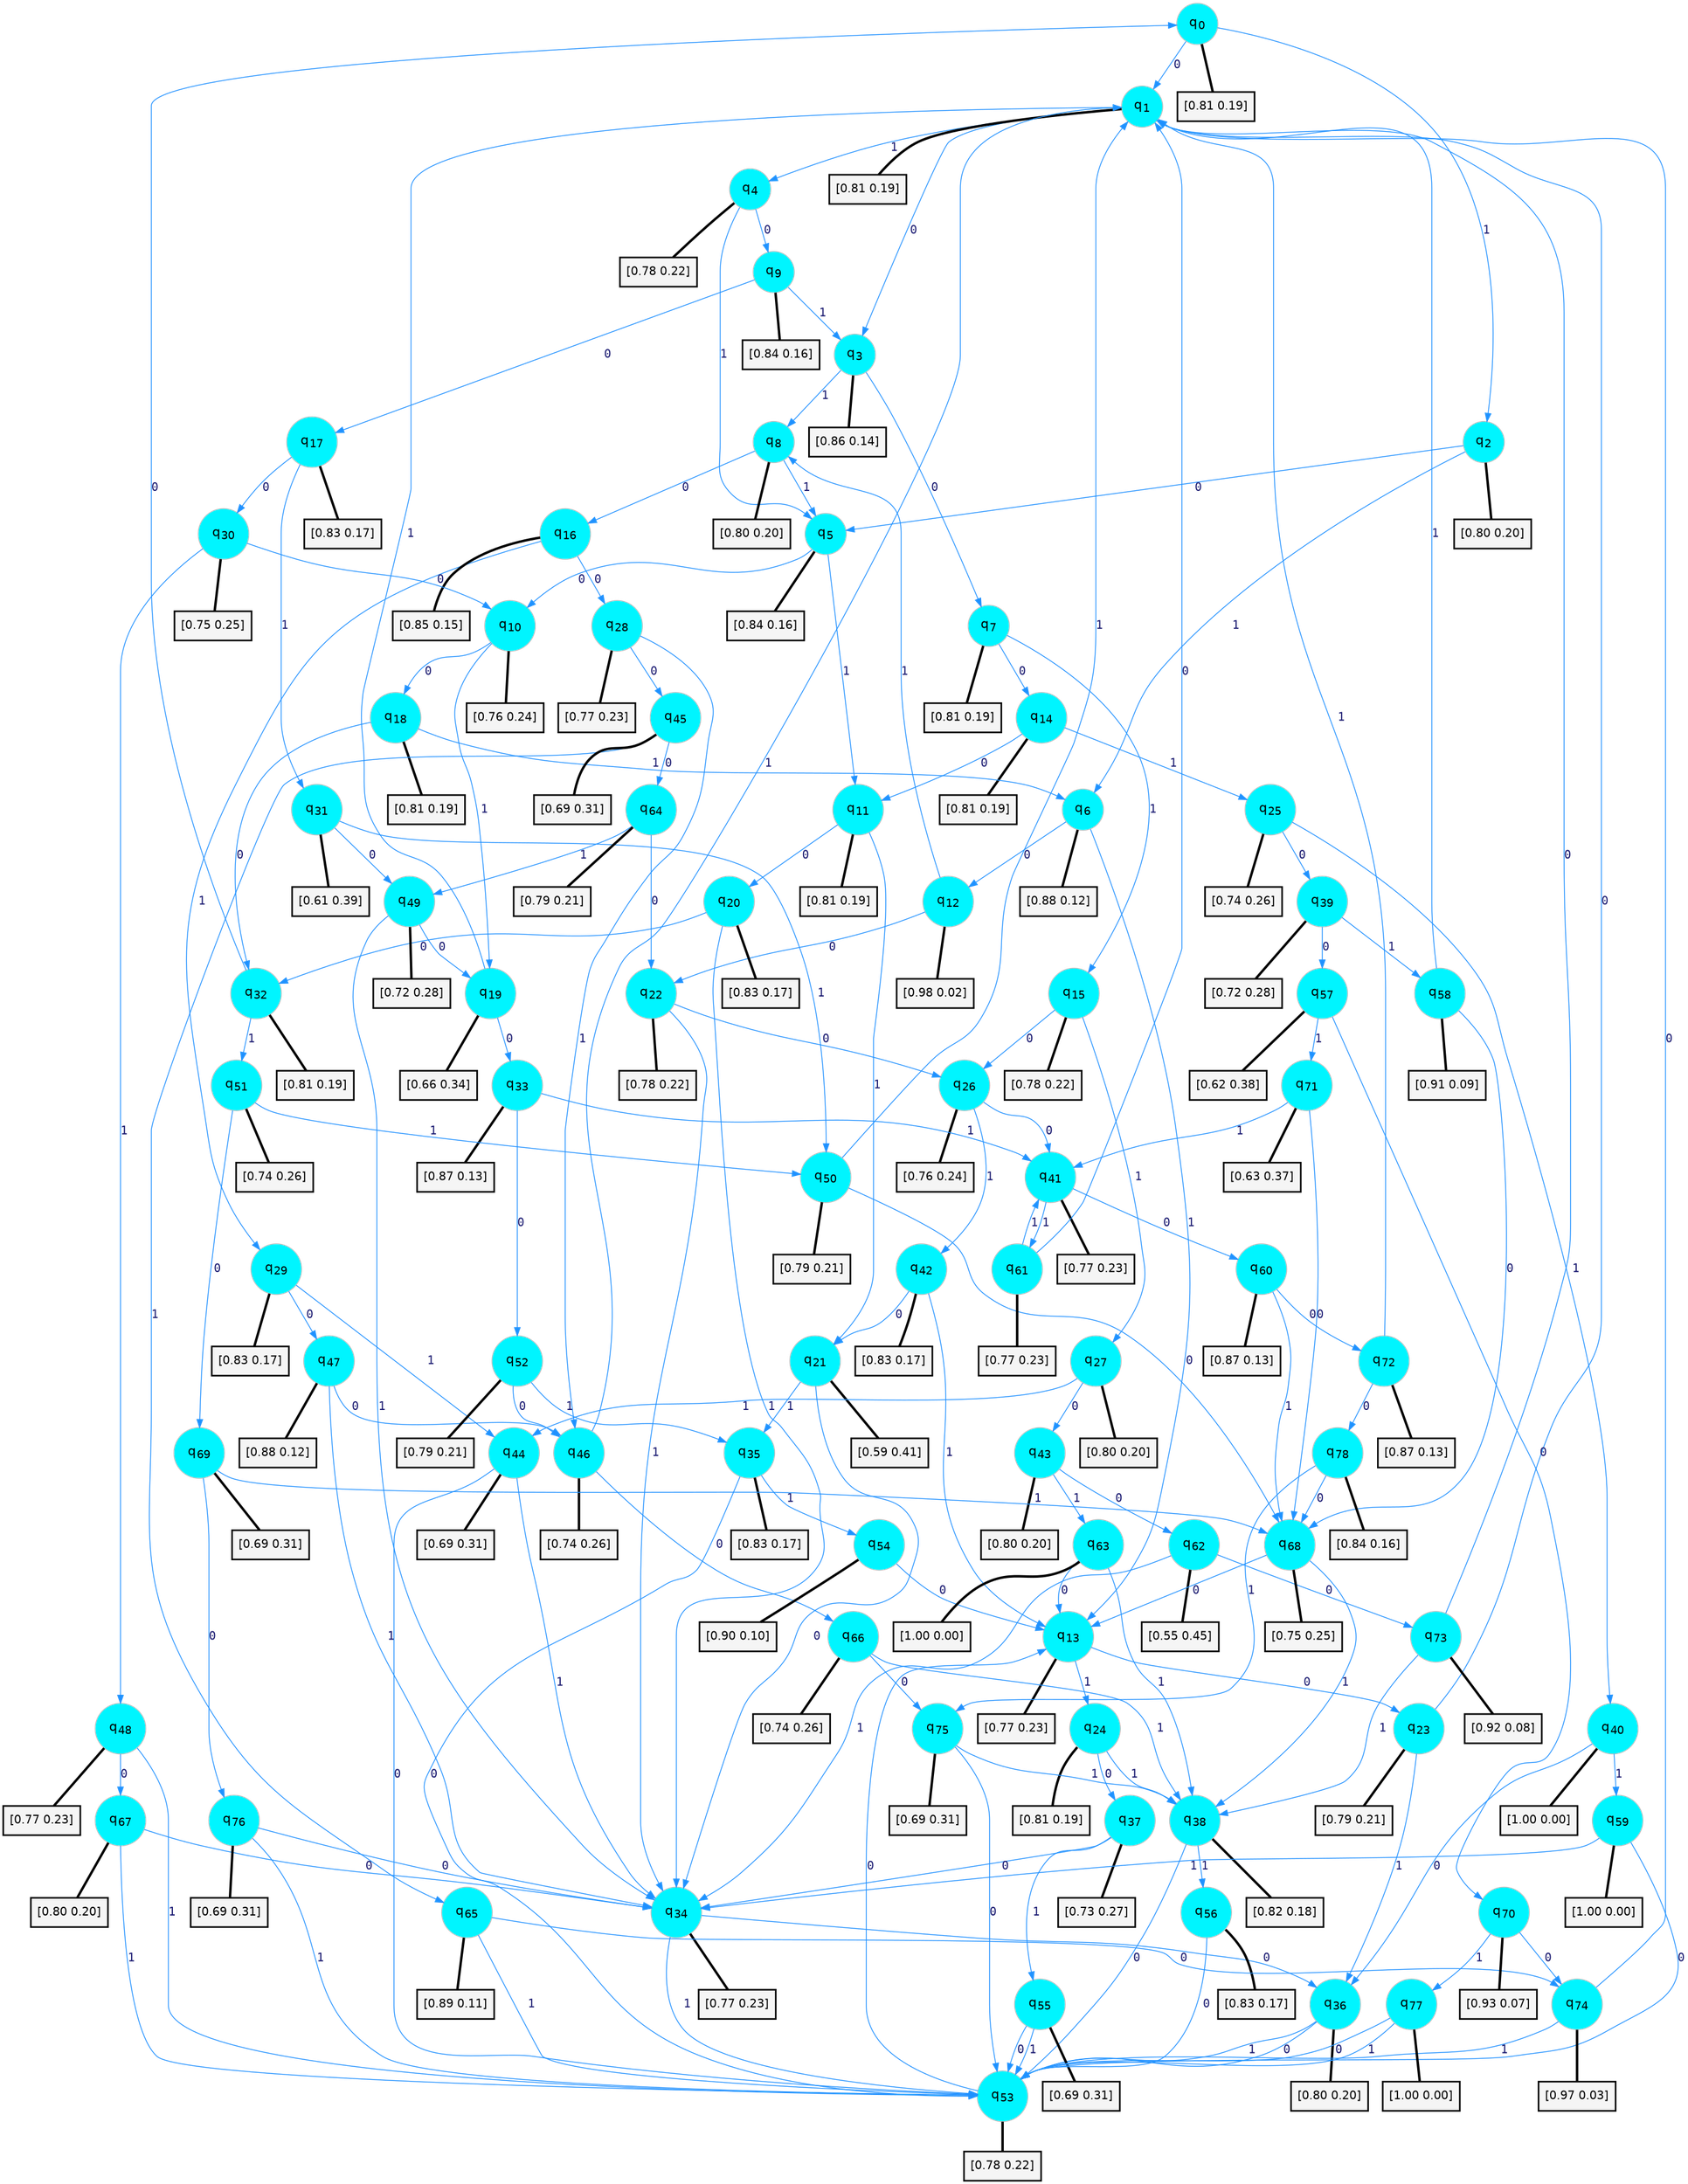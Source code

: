 digraph G {
graph [
bgcolor=transparent, dpi=300, rankdir=TD, size="40,25"];
node [
color=gray, fillcolor=turquoise1, fontcolor=black, fontname=Helvetica, fontsize=16, fontweight=bold, shape=circle, style=filled];
edge [
arrowsize=1, color=dodgerblue1, fontcolor=midnightblue, fontname=courier, fontweight=bold, penwidth=1, style=solid, weight=20];
0[label=<q<SUB>0</SUB>>];
1[label=<q<SUB>1</SUB>>];
2[label=<q<SUB>2</SUB>>];
3[label=<q<SUB>3</SUB>>];
4[label=<q<SUB>4</SUB>>];
5[label=<q<SUB>5</SUB>>];
6[label=<q<SUB>6</SUB>>];
7[label=<q<SUB>7</SUB>>];
8[label=<q<SUB>8</SUB>>];
9[label=<q<SUB>9</SUB>>];
10[label=<q<SUB>10</SUB>>];
11[label=<q<SUB>11</SUB>>];
12[label=<q<SUB>12</SUB>>];
13[label=<q<SUB>13</SUB>>];
14[label=<q<SUB>14</SUB>>];
15[label=<q<SUB>15</SUB>>];
16[label=<q<SUB>16</SUB>>];
17[label=<q<SUB>17</SUB>>];
18[label=<q<SUB>18</SUB>>];
19[label=<q<SUB>19</SUB>>];
20[label=<q<SUB>20</SUB>>];
21[label=<q<SUB>21</SUB>>];
22[label=<q<SUB>22</SUB>>];
23[label=<q<SUB>23</SUB>>];
24[label=<q<SUB>24</SUB>>];
25[label=<q<SUB>25</SUB>>];
26[label=<q<SUB>26</SUB>>];
27[label=<q<SUB>27</SUB>>];
28[label=<q<SUB>28</SUB>>];
29[label=<q<SUB>29</SUB>>];
30[label=<q<SUB>30</SUB>>];
31[label=<q<SUB>31</SUB>>];
32[label=<q<SUB>32</SUB>>];
33[label=<q<SUB>33</SUB>>];
34[label=<q<SUB>34</SUB>>];
35[label=<q<SUB>35</SUB>>];
36[label=<q<SUB>36</SUB>>];
37[label=<q<SUB>37</SUB>>];
38[label=<q<SUB>38</SUB>>];
39[label=<q<SUB>39</SUB>>];
40[label=<q<SUB>40</SUB>>];
41[label=<q<SUB>41</SUB>>];
42[label=<q<SUB>42</SUB>>];
43[label=<q<SUB>43</SUB>>];
44[label=<q<SUB>44</SUB>>];
45[label=<q<SUB>45</SUB>>];
46[label=<q<SUB>46</SUB>>];
47[label=<q<SUB>47</SUB>>];
48[label=<q<SUB>48</SUB>>];
49[label=<q<SUB>49</SUB>>];
50[label=<q<SUB>50</SUB>>];
51[label=<q<SUB>51</SUB>>];
52[label=<q<SUB>52</SUB>>];
53[label=<q<SUB>53</SUB>>];
54[label=<q<SUB>54</SUB>>];
55[label=<q<SUB>55</SUB>>];
56[label=<q<SUB>56</SUB>>];
57[label=<q<SUB>57</SUB>>];
58[label=<q<SUB>58</SUB>>];
59[label=<q<SUB>59</SUB>>];
60[label=<q<SUB>60</SUB>>];
61[label=<q<SUB>61</SUB>>];
62[label=<q<SUB>62</SUB>>];
63[label=<q<SUB>63</SUB>>];
64[label=<q<SUB>64</SUB>>];
65[label=<q<SUB>65</SUB>>];
66[label=<q<SUB>66</SUB>>];
67[label=<q<SUB>67</SUB>>];
68[label=<q<SUB>68</SUB>>];
69[label=<q<SUB>69</SUB>>];
70[label=<q<SUB>70</SUB>>];
71[label=<q<SUB>71</SUB>>];
72[label=<q<SUB>72</SUB>>];
73[label=<q<SUB>73</SUB>>];
74[label=<q<SUB>74</SUB>>];
75[label=<q<SUB>75</SUB>>];
76[label=<q<SUB>76</SUB>>];
77[label=<q<SUB>77</SUB>>];
78[label=<q<SUB>78</SUB>>];
79[label="[0.81 0.19]", shape=box,fontcolor=black, fontname=Helvetica, fontsize=14, penwidth=2, fillcolor=whitesmoke,color=black];
80[label="[0.81 0.19]", shape=box,fontcolor=black, fontname=Helvetica, fontsize=14, penwidth=2, fillcolor=whitesmoke,color=black];
81[label="[0.80 0.20]", shape=box,fontcolor=black, fontname=Helvetica, fontsize=14, penwidth=2, fillcolor=whitesmoke,color=black];
82[label="[0.86 0.14]", shape=box,fontcolor=black, fontname=Helvetica, fontsize=14, penwidth=2, fillcolor=whitesmoke,color=black];
83[label="[0.78 0.22]", shape=box,fontcolor=black, fontname=Helvetica, fontsize=14, penwidth=2, fillcolor=whitesmoke,color=black];
84[label="[0.84 0.16]", shape=box,fontcolor=black, fontname=Helvetica, fontsize=14, penwidth=2, fillcolor=whitesmoke,color=black];
85[label="[0.88 0.12]", shape=box,fontcolor=black, fontname=Helvetica, fontsize=14, penwidth=2, fillcolor=whitesmoke,color=black];
86[label="[0.81 0.19]", shape=box,fontcolor=black, fontname=Helvetica, fontsize=14, penwidth=2, fillcolor=whitesmoke,color=black];
87[label="[0.80 0.20]", shape=box,fontcolor=black, fontname=Helvetica, fontsize=14, penwidth=2, fillcolor=whitesmoke,color=black];
88[label="[0.84 0.16]", shape=box,fontcolor=black, fontname=Helvetica, fontsize=14, penwidth=2, fillcolor=whitesmoke,color=black];
89[label="[0.76 0.24]", shape=box,fontcolor=black, fontname=Helvetica, fontsize=14, penwidth=2, fillcolor=whitesmoke,color=black];
90[label="[0.81 0.19]", shape=box,fontcolor=black, fontname=Helvetica, fontsize=14, penwidth=2, fillcolor=whitesmoke,color=black];
91[label="[0.98 0.02]", shape=box,fontcolor=black, fontname=Helvetica, fontsize=14, penwidth=2, fillcolor=whitesmoke,color=black];
92[label="[0.77 0.23]", shape=box,fontcolor=black, fontname=Helvetica, fontsize=14, penwidth=2, fillcolor=whitesmoke,color=black];
93[label="[0.81 0.19]", shape=box,fontcolor=black, fontname=Helvetica, fontsize=14, penwidth=2, fillcolor=whitesmoke,color=black];
94[label="[0.78 0.22]", shape=box,fontcolor=black, fontname=Helvetica, fontsize=14, penwidth=2, fillcolor=whitesmoke,color=black];
95[label="[0.85 0.15]", shape=box,fontcolor=black, fontname=Helvetica, fontsize=14, penwidth=2, fillcolor=whitesmoke,color=black];
96[label="[0.83 0.17]", shape=box,fontcolor=black, fontname=Helvetica, fontsize=14, penwidth=2, fillcolor=whitesmoke,color=black];
97[label="[0.81 0.19]", shape=box,fontcolor=black, fontname=Helvetica, fontsize=14, penwidth=2, fillcolor=whitesmoke,color=black];
98[label="[0.66 0.34]", shape=box,fontcolor=black, fontname=Helvetica, fontsize=14, penwidth=2, fillcolor=whitesmoke,color=black];
99[label="[0.83 0.17]", shape=box,fontcolor=black, fontname=Helvetica, fontsize=14, penwidth=2, fillcolor=whitesmoke,color=black];
100[label="[0.59 0.41]", shape=box,fontcolor=black, fontname=Helvetica, fontsize=14, penwidth=2, fillcolor=whitesmoke,color=black];
101[label="[0.78 0.22]", shape=box,fontcolor=black, fontname=Helvetica, fontsize=14, penwidth=2, fillcolor=whitesmoke,color=black];
102[label="[0.79 0.21]", shape=box,fontcolor=black, fontname=Helvetica, fontsize=14, penwidth=2, fillcolor=whitesmoke,color=black];
103[label="[0.81 0.19]", shape=box,fontcolor=black, fontname=Helvetica, fontsize=14, penwidth=2, fillcolor=whitesmoke,color=black];
104[label="[0.74 0.26]", shape=box,fontcolor=black, fontname=Helvetica, fontsize=14, penwidth=2, fillcolor=whitesmoke,color=black];
105[label="[0.76 0.24]", shape=box,fontcolor=black, fontname=Helvetica, fontsize=14, penwidth=2, fillcolor=whitesmoke,color=black];
106[label="[0.80 0.20]", shape=box,fontcolor=black, fontname=Helvetica, fontsize=14, penwidth=2, fillcolor=whitesmoke,color=black];
107[label="[0.77 0.23]", shape=box,fontcolor=black, fontname=Helvetica, fontsize=14, penwidth=2, fillcolor=whitesmoke,color=black];
108[label="[0.83 0.17]", shape=box,fontcolor=black, fontname=Helvetica, fontsize=14, penwidth=2, fillcolor=whitesmoke,color=black];
109[label="[0.75 0.25]", shape=box,fontcolor=black, fontname=Helvetica, fontsize=14, penwidth=2, fillcolor=whitesmoke,color=black];
110[label="[0.61 0.39]", shape=box,fontcolor=black, fontname=Helvetica, fontsize=14, penwidth=2, fillcolor=whitesmoke,color=black];
111[label="[0.81 0.19]", shape=box,fontcolor=black, fontname=Helvetica, fontsize=14, penwidth=2, fillcolor=whitesmoke,color=black];
112[label="[0.87 0.13]", shape=box,fontcolor=black, fontname=Helvetica, fontsize=14, penwidth=2, fillcolor=whitesmoke,color=black];
113[label="[0.77 0.23]", shape=box,fontcolor=black, fontname=Helvetica, fontsize=14, penwidth=2, fillcolor=whitesmoke,color=black];
114[label="[0.83 0.17]", shape=box,fontcolor=black, fontname=Helvetica, fontsize=14, penwidth=2, fillcolor=whitesmoke,color=black];
115[label="[0.80 0.20]", shape=box,fontcolor=black, fontname=Helvetica, fontsize=14, penwidth=2, fillcolor=whitesmoke,color=black];
116[label="[0.73 0.27]", shape=box,fontcolor=black, fontname=Helvetica, fontsize=14, penwidth=2, fillcolor=whitesmoke,color=black];
117[label="[0.82 0.18]", shape=box,fontcolor=black, fontname=Helvetica, fontsize=14, penwidth=2, fillcolor=whitesmoke,color=black];
118[label="[0.72 0.28]", shape=box,fontcolor=black, fontname=Helvetica, fontsize=14, penwidth=2, fillcolor=whitesmoke,color=black];
119[label="[1.00 0.00]", shape=box,fontcolor=black, fontname=Helvetica, fontsize=14, penwidth=2, fillcolor=whitesmoke,color=black];
120[label="[0.77 0.23]", shape=box,fontcolor=black, fontname=Helvetica, fontsize=14, penwidth=2, fillcolor=whitesmoke,color=black];
121[label="[0.83 0.17]", shape=box,fontcolor=black, fontname=Helvetica, fontsize=14, penwidth=2, fillcolor=whitesmoke,color=black];
122[label="[0.80 0.20]", shape=box,fontcolor=black, fontname=Helvetica, fontsize=14, penwidth=2, fillcolor=whitesmoke,color=black];
123[label="[0.69 0.31]", shape=box,fontcolor=black, fontname=Helvetica, fontsize=14, penwidth=2, fillcolor=whitesmoke,color=black];
124[label="[0.69 0.31]", shape=box,fontcolor=black, fontname=Helvetica, fontsize=14, penwidth=2, fillcolor=whitesmoke,color=black];
125[label="[0.74 0.26]", shape=box,fontcolor=black, fontname=Helvetica, fontsize=14, penwidth=2, fillcolor=whitesmoke,color=black];
126[label="[0.88 0.12]", shape=box,fontcolor=black, fontname=Helvetica, fontsize=14, penwidth=2, fillcolor=whitesmoke,color=black];
127[label="[0.77 0.23]", shape=box,fontcolor=black, fontname=Helvetica, fontsize=14, penwidth=2, fillcolor=whitesmoke,color=black];
128[label="[0.72 0.28]", shape=box,fontcolor=black, fontname=Helvetica, fontsize=14, penwidth=2, fillcolor=whitesmoke,color=black];
129[label="[0.79 0.21]", shape=box,fontcolor=black, fontname=Helvetica, fontsize=14, penwidth=2, fillcolor=whitesmoke,color=black];
130[label="[0.74 0.26]", shape=box,fontcolor=black, fontname=Helvetica, fontsize=14, penwidth=2, fillcolor=whitesmoke,color=black];
131[label="[0.79 0.21]", shape=box,fontcolor=black, fontname=Helvetica, fontsize=14, penwidth=2, fillcolor=whitesmoke,color=black];
132[label="[0.78 0.22]", shape=box,fontcolor=black, fontname=Helvetica, fontsize=14, penwidth=2, fillcolor=whitesmoke,color=black];
133[label="[0.90 0.10]", shape=box,fontcolor=black, fontname=Helvetica, fontsize=14, penwidth=2, fillcolor=whitesmoke,color=black];
134[label="[0.69 0.31]", shape=box,fontcolor=black, fontname=Helvetica, fontsize=14, penwidth=2, fillcolor=whitesmoke,color=black];
135[label="[0.83 0.17]", shape=box,fontcolor=black, fontname=Helvetica, fontsize=14, penwidth=2, fillcolor=whitesmoke,color=black];
136[label="[0.62 0.38]", shape=box,fontcolor=black, fontname=Helvetica, fontsize=14, penwidth=2, fillcolor=whitesmoke,color=black];
137[label="[0.91 0.09]", shape=box,fontcolor=black, fontname=Helvetica, fontsize=14, penwidth=2, fillcolor=whitesmoke,color=black];
138[label="[1.00 0.00]", shape=box,fontcolor=black, fontname=Helvetica, fontsize=14, penwidth=2, fillcolor=whitesmoke,color=black];
139[label="[0.87 0.13]", shape=box,fontcolor=black, fontname=Helvetica, fontsize=14, penwidth=2, fillcolor=whitesmoke,color=black];
140[label="[0.77 0.23]", shape=box,fontcolor=black, fontname=Helvetica, fontsize=14, penwidth=2, fillcolor=whitesmoke,color=black];
141[label="[0.55 0.45]", shape=box,fontcolor=black, fontname=Helvetica, fontsize=14, penwidth=2, fillcolor=whitesmoke,color=black];
142[label="[1.00 0.00]", shape=box,fontcolor=black, fontname=Helvetica, fontsize=14, penwidth=2, fillcolor=whitesmoke,color=black];
143[label="[0.79 0.21]", shape=box,fontcolor=black, fontname=Helvetica, fontsize=14, penwidth=2, fillcolor=whitesmoke,color=black];
144[label="[0.89 0.11]", shape=box,fontcolor=black, fontname=Helvetica, fontsize=14, penwidth=2, fillcolor=whitesmoke,color=black];
145[label="[0.74 0.26]", shape=box,fontcolor=black, fontname=Helvetica, fontsize=14, penwidth=2, fillcolor=whitesmoke,color=black];
146[label="[0.80 0.20]", shape=box,fontcolor=black, fontname=Helvetica, fontsize=14, penwidth=2, fillcolor=whitesmoke,color=black];
147[label="[0.75 0.25]", shape=box,fontcolor=black, fontname=Helvetica, fontsize=14, penwidth=2, fillcolor=whitesmoke,color=black];
148[label="[0.69 0.31]", shape=box,fontcolor=black, fontname=Helvetica, fontsize=14, penwidth=2, fillcolor=whitesmoke,color=black];
149[label="[0.93 0.07]", shape=box,fontcolor=black, fontname=Helvetica, fontsize=14, penwidth=2, fillcolor=whitesmoke,color=black];
150[label="[0.63 0.37]", shape=box,fontcolor=black, fontname=Helvetica, fontsize=14, penwidth=2, fillcolor=whitesmoke,color=black];
151[label="[0.87 0.13]", shape=box,fontcolor=black, fontname=Helvetica, fontsize=14, penwidth=2, fillcolor=whitesmoke,color=black];
152[label="[0.92 0.08]", shape=box,fontcolor=black, fontname=Helvetica, fontsize=14, penwidth=2, fillcolor=whitesmoke,color=black];
153[label="[0.97 0.03]", shape=box,fontcolor=black, fontname=Helvetica, fontsize=14, penwidth=2, fillcolor=whitesmoke,color=black];
154[label="[0.69 0.31]", shape=box,fontcolor=black, fontname=Helvetica, fontsize=14, penwidth=2, fillcolor=whitesmoke,color=black];
155[label="[0.69 0.31]", shape=box,fontcolor=black, fontname=Helvetica, fontsize=14, penwidth=2, fillcolor=whitesmoke,color=black];
156[label="[1.00 0.00]", shape=box,fontcolor=black, fontname=Helvetica, fontsize=14, penwidth=2, fillcolor=whitesmoke,color=black];
157[label="[0.84 0.16]", shape=box,fontcolor=black, fontname=Helvetica, fontsize=14, penwidth=2, fillcolor=whitesmoke,color=black];
0->1 [label=0];
0->2 [label=1];
0->79 [arrowhead=none, penwidth=3,color=black];
1->3 [label=0];
1->4 [label=1];
1->80 [arrowhead=none, penwidth=3,color=black];
2->5 [label=0];
2->6 [label=1];
2->81 [arrowhead=none, penwidth=3,color=black];
3->7 [label=0];
3->8 [label=1];
3->82 [arrowhead=none, penwidth=3,color=black];
4->9 [label=0];
4->5 [label=1];
4->83 [arrowhead=none, penwidth=3,color=black];
5->10 [label=0];
5->11 [label=1];
5->84 [arrowhead=none, penwidth=3,color=black];
6->12 [label=0];
6->13 [label=1];
6->85 [arrowhead=none, penwidth=3,color=black];
7->14 [label=0];
7->15 [label=1];
7->86 [arrowhead=none, penwidth=3,color=black];
8->16 [label=0];
8->5 [label=1];
8->87 [arrowhead=none, penwidth=3,color=black];
9->17 [label=0];
9->3 [label=1];
9->88 [arrowhead=none, penwidth=3,color=black];
10->18 [label=0];
10->19 [label=1];
10->89 [arrowhead=none, penwidth=3,color=black];
11->20 [label=0];
11->21 [label=1];
11->90 [arrowhead=none, penwidth=3,color=black];
12->22 [label=0];
12->8 [label=1];
12->91 [arrowhead=none, penwidth=3,color=black];
13->23 [label=0];
13->24 [label=1];
13->92 [arrowhead=none, penwidth=3,color=black];
14->11 [label=0];
14->25 [label=1];
14->93 [arrowhead=none, penwidth=3,color=black];
15->26 [label=0];
15->27 [label=1];
15->94 [arrowhead=none, penwidth=3,color=black];
16->28 [label=0];
16->29 [label=1];
16->95 [arrowhead=none, penwidth=3,color=black];
17->30 [label=0];
17->31 [label=1];
17->96 [arrowhead=none, penwidth=3,color=black];
18->32 [label=0];
18->6 [label=1];
18->97 [arrowhead=none, penwidth=3,color=black];
19->33 [label=0];
19->1 [label=1];
19->98 [arrowhead=none, penwidth=3,color=black];
20->32 [label=0];
20->34 [label=1];
20->99 [arrowhead=none, penwidth=3,color=black];
21->34 [label=0];
21->35 [label=1];
21->100 [arrowhead=none, penwidth=3,color=black];
22->26 [label=0];
22->34 [label=1];
22->101 [arrowhead=none, penwidth=3,color=black];
23->1 [label=0];
23->36 [label=1];
23->102 [arrowhead=none, penwidth=3,color=black];
24->37 [label=0];
24->38 [label=1];
24->103 [arrowhead=none, penwidth=3,color=black];
25->39 [label=0];
25->40 [label=1];
25->104 [arrowhead=none, penwidth=3,color=black];
26->41 [label=0];
26->42 [label=1];
26->105 [arrowhead=none, penwidth=3,color=black];
27->43 [label=0];
27->44 [label=1];
27->106 [arrowhead=none, penwidth=3,color=black];
28->45 [label=0];
28->46 [label=1];
28->107 [arrowhead=none, penwidth=3,color=black];
29->47 [label=0];
29->44 [label=1];
29->108 [arrowhead=none, penwidth=3,color=black];
30->10 [label=0];
30->48 [label=1];
30->109 [arrowhead=none, penwidth=3,color=black];
31->49 [label=0];
31->50 [label=1];
31->110 [arrowhead=none, penwidth=3,color=black];
32->0 [label=0];
32->51 [label=1];
32->111 [arrowhead=none, penwidth=3,color=black];
33->52 [label=0];
33->41 [label=1];
33->112 [arrowhead=none, penwidth=3,color=black];
34->36 [label=0];
34->53 [label=1];
34->113 [arrowhead=none, penwidth=3,color=black];
35->53 [label=0];
35->54 [label=1];
35->114 [arrowhead=none, penwidth=3,color=black];
36->53 [label=0];
36->53 [label=1];
36->115 [arrowhead=none, penwidth=3,color=black];
37->34 [label=0];
37->55 [label=1];
37->116 [arrowhead=none, penwidth=3,color=black];
38->53 [label=0];
38->56 [label=1];
38->117 [arrowhead=none, penwidth=3,color=black];
39->57 [label=0];
39->58 [label=1];
39->118 [arrowhead=none, penwidth=3,color=black];
40->36 [label=0];
40->59 [label=1];
40->119 [arrowhead=none, penwidth=3,color=black];
41->60 [label=0];
41->61 [label=1];
41->120 [arrowhead=none, penwidth=3,color=black];
42->21 [label=0];
42->13 [label=1];
42->121 [arrowhead=none, penwidth=3,color=black];
43->62 [label=0];
43->63 [label=1];
43->122 [arrowhead=none, penwidth=3,color=black];
44->53 [label=0];
44->34 [label=1];
44->123 [arrowhead=none, penwidth=3,color=black];
45->64 [label=0];
45->65 [label=1];
45->124 [arrowhead=none, penwidth=3,color=black];
46->66 [label=0];
46->1 [label=1];
46->125 [arrowhead=none, penwidth=3,color=black];
47->46 [label=0];
47->34 [label=1];
47->126 [arrowhead=none, penwidth=3,color=black];
48->67 [label=0];
48->53 [label=1];
48->127 [arrowhead=none, penwidth=3,color=black];
49->19 [label=0];
49->34 [label=1];
49->128 [arrowhead=none, penwidth=3,color=black];
50->68 [label=0];
50->1 [label=1];
50->129 [arrowhead=none, penwidth=3,color=black];
51->69 [label=0];
51->50 [label=1];
51->130 [arrowhead=none, penwidth=3,color=black];
52->46 [label=0];
52->35 [label=1];
52->131 [arrowhead=none, penwidth=3,color=black];
53->13 [label=0];
53->132 [arrowhead=none, penwidth=3,color=black];
54->13 [label=0];
54->133 [arrowhead=none, penwidth=3,color=black];
55->53 [label=0];
55->53 [label=1];
55->134 [arrowhead=none, penwidth=3,color=black];
56->53 [label=0];
56->135 [arrowhead=none, penwidth=3,color=black];
57->70 [label=0];
57->71 [label=1];
57->136 [arrowhead=none, penwidth=3,color=black];
58->68 [label=0];
58->1 [label=1];
58->137 [arrowhead=none, penwidth=3,color=black];
59->53 [label=0];
59->34 [label=1];
59->138 [arrowhead=none, penwidth=3,color=black];
60->72 [label=0];
60->68 [label=1];
60->139 [arrowhead=none, penwidth=3,color=black];
61->1 [label=0];
61->41 [label=1];
61->140 [arrowhead=none, penwidth=3,color=black];
62->73 [label=0];
62->34 [label=1];
62->141 [arrowhead=none, penwidth=3,color=black];
63->13 [label=0];
63->38 [label=1];
63->142 [arrowhead=none, penwidth=3,color=black];
64->22 [label=0];
64->49 [label=1];
64->143 [arrowhead=none, penwidth=3,color=black];
65->74 [label=0];
65->53 [label=1];
65->144 [arrowhead=none, penwidth=3,color=black];
66->75 [label=0];
66->38 [label=1];
66->145 [arrowhead=none, penwidth=3,color=black];
67->34 [label=0];
67->53 [label=1];
67->146 [arrowhead=none, penwidth=3,color=black];
68->13 [label=0];
68->38 [label=1];
68->147 [arrowhead=none, penwidth=3,color=black];
69->76 [label=0];
69->68 [label=1];
69->148 [arrowhead=none, penwidth=3,color=black];
70->74 [label=0];
70->77 [label=1];
70->149 [arrowhead=none, penwidth=3,color=black];
71->68 [label=0];
71->41 [label=1];
71->150 [arrowhead=none, penwidth=3,color=black];
72->78 [label=0];
72->1 [label=1];
72->151 [arrowhead=none, penwidth=3,color=black];
73->1 [label=0];
73->38 [label=1];
73->152 [arrowhead=none, penwidth=3,color=black];
74->1 [label=0];
74->53 [label=1];
74->153 [arrowhead=none, penwidth=3,color=black];
75->53 [label=0];
75->38 [label=1];
75->154 [arrowhead=none, penwidth=3,color=black];
76->34 [label=0];
76->53 [label=1];
76->155 [arrowhead=none, penwidth=3,color=black];
77->53 [label=0];
77->53 [label=1];
77->156 [arrowhead=none, penwidth=3,color=black];
78->68 [label=0];
78->75 [label=1];
78->157 [arrowhead=none, penwidth=3,color=black];
}
